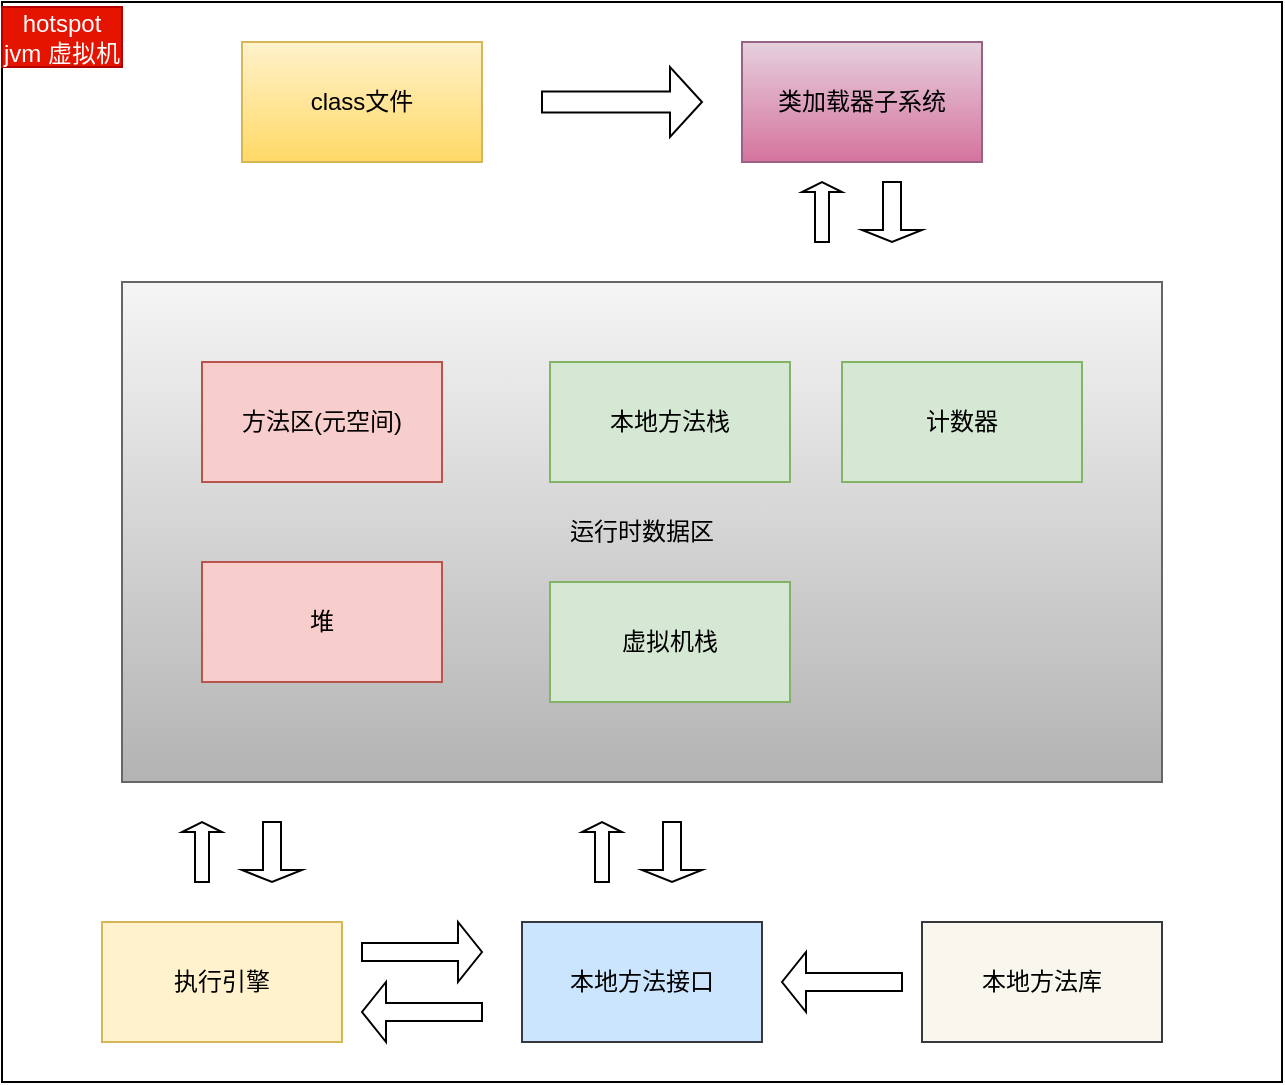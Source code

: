 <mxfile version="20.3.1" type="github" pages="2">
  <diagram id="fM--O3HOY4V_WTV2BpW2" name="jvm 虚拟机结构">
    <mxGraphModel dx="782" dy="474" grid="1" gridSize="10" guides="1" tooltips="1" connect="1" arrows="1" fold="1" page="1" pageScale="1" pageWidth="827" pageHeight="1169" math="0" shadow="0">
      <root>
        <mxCell id="0" />
        <mxCell id="1" parent="0" />
        <mxCell id="mF8VcQJTHpdBpOLF4Zem-32" value="" style="rounded=0;whiteSpace=wrap;html=1;" vertex="1" parent="1">
          <mxGeometry x="80" y="56" width="640" height="540" as="geometry" />
        </mxCell>
        <mxCell id="mF8VcQJTHpdBpOLF4Zem-4" value="运行时数据区" style="rounded=0;whiteSpace=wrap;html=1;fillColor=#f5f5f5;gradientColor=#b3b3b3;strokeColor=#666666;" vertex="1" parent="1">
          <mxGeometry x="140" y="196" width="520" height="250" as="geometry" />
        </mxCell>
        <mxCell id="mF8VcQJTHpdBpOLF4Zem-1" value="class文件" style="rounded=0;whiteSpace=wrap;html=1;fillColor=#fff2cc;gradientColor=#ffd966;strokeColor=#d6b656;" vertex="1" parent="1">
          <mxGeometry x="200" y="76" width="120" height="60" as="geometry" />
        </mxCell>
        <mxCell id="mF8VcQJTHpdBpOLF4Zem-2" value="类加载器子系统" style="rounded=0;whiteSpace=wrap;html=1;fillColor=#e6d0de;gradientColor=#d5739d;strokeColor=#996185;" vertex="1" parent="1">
          <mxGeometry x="450" y="76" width="120" height="60" as="geometry" />
        </mxCell>
        <mxCell id="mF8VcQJTHpdBpOLF4Zem-5" value="执行引擎" style="rounded=0;whiteSpace=wrap;html=1;fillColor=#fff2cc;strokeColor=#d6b656;" vertex="1" parent="1">
          <mxGeometry x="130" y="516" width="120" height="60" as="geometry" />
        </mxCell>
        <mxCell id="mF8VcQJTHpdBpOLF4Zem-6" value="本地方法接口" style="rounded=0;whiteSpace=wrap;html=1;fillColor=#cce5ff;strokeColor=#36393d;" vertex="1" parent="1">
          <mxGeometry x="340" y="516" width="120" height="60" as="geometry" />
        </mxCell>
        <mxCell id="mF8VcQJTHpdBpOLF4Zem-7" value="本地方法库" style="rounded=0;whiteSpace=wrap;html=1;fillColor=#f9f7ed;strokeColor=#36393d;" vertex="1" parent="1">
          <mxGeometry x="540" y="516" width="120" height="60" as="geometry" />
        </mxCell>
        <mxCell id="mF8VcQJTHpdBpOLF4Zem-10" value="方法区(元空间)" style="rounded=0;whiteSpace=wrap;html=1;fillColor=#f8cecc;strokeColor=#b85450;" vertex="1" parent="1">
          <mxGeometry x="180" y="236" width="120" height="60" as="geometry" />
        </mxCell>
        <mxCell id="mF8VcQJTHpdBpOLF4Zem-11" value="堆" style="rounded=0;whiteSpace=wrap;html=1;fillColor=#f8cecc;strokeColor=#b85450;" vertex="1" parent="1">
          <mxGeometry x="180" y="336" width="120" height="60" as="geometry" />
        </mxCell>
        <mxCell id="mF8VcQJTHpdBpOLF4Zem-12" value="本地方法栈" style="rounded=0;whiteSpace=wrap;html=1;fillColor=#d5e8d4;strokeColor=#82b366;" vertex="1" parent="1">
          <mxGeometry x="354" y="236" width="120" height="60" as="geometry" />
        </mxCell>
        <mxCell id="mF8VcQJTHpdBpOLF4Zem-13" value="计数器" style="rounded=0;whiteSpace=wrap;html=1;fillColor=#d5e8d4;strokeColor=#82b366;" vertex="1" parent="1">
          <mxGeometry x="500" y="236" width="120" height="60" as="geometry" />
        </mxCell>
        <mxCell id="mF8VcQJTHpdBpOLF4Zem-14" value="虚拟机栈" style="rounded=0;whiteSpace=wrap;html=1;fillColor=#d5e8d4;strokeColor=#82b366;" vertex="1" parent="1">
          <mxGeometry x="354" y="346" width="120" height="60" as="geometry" />
        </mxCell>
        <mxCell id="mF8VcQJTHpdBpOLF4Zem-15" value="" style="shape=singleArrow;direction=north;whiteSpace=wrap;html=1;arrowWidth=0.35;arrowSize=0.167;" vertex="1" parent="1">
          <mxGeometry x="170" y="466" width="20" height="30" as="geometry" />
        </mxCell>
        <mxCell id="mF8VcQJTHpdBpOLF4Zem-16" value="" style="shape=singleArrow;direction=south;whiteSpace=wrap;html=1;" vertex="1" parent="1">
          <mxGeometry x="200" y="466" width="30" height="30" as="geometry" />
        </mxCell>
        <mxCell id="mF8VcQJTHpdBpOLF4Zem-17" value="" style="shape=singleArrow;whiteSpace=wrap;html=1;" vertex="1" parent="1">
          <mxGeometry x="260" y="516" width="60" height="30" as="geometry" />
        </mxCell>
        <mxCell id="mF8VcQJTHpdBpOLF4Zem-18" value="" style="shape=singleArrow;direction=west;whiteSpace=wrap;html=1;" vertex="1" parent="1">
          <mxGeometry x="260" y="546" width="60" height="30" as="geometry" />
        </mxCell>
        <mxCell id="mF8VcQJTHpdBpOLF4Zem-20" value="" style="shape=singleArrow;direction=west;whiteSpace=wrap;html=1;" vertex="1" parent="1">
          <mxGeometry x="470" y="531" width="60" height="30" as="geometry" />
        </mxCell>
        <mxCell id="mF8VcQJTHpdBpOLF4Zem-24" value="" style="shape=singleArrow;direction=north;whiteSpace=wrap;html=1;arrowWidth=0.35;arrowSize=0.167;" vertex="1" parent="1">
          <mxGeometry x="480" y="146" width="20" height="30" as="geometry" />
        </mxCell>
        <mxCell id="mF8VcQJTHpdBpOLF4Zem-25" value="" style="shape=singleArrow;direction=south;whiteSpace=wrap;html=1;" vertex="1" parent="1">
          <mxGeometry x="510" y="146" width="30" height="30" as="geometry" />
        </mxCell>
        <mxCell id="mF8VcQJTHpdBpOLF4Zem-29" value="" style="shape=singleArrow;direction=north;whiteSpace=wrap;html=1;arrowWidth=0.35;arrowSize=0.167;" vertex="1" parent="1">
          <mxGeometry x="370" y="466" width="20" height="30" as="geometry" />
        </mxCell>
        <mxCell id="mF8VcQJTHpdBpOLF4Zem-30" value="" style="shape=singleArrow;direction=south;whiteSpace=wrap;html=1;" vertex="1" parent="1">
          <mxGeometry x="400" y="466" width="30" height="30" as="geometry" />
        </mxCell>
        <mxCell id="mF8VcQJTHpdBpOLF4Zem-33" value="" style="shape=singleArrow;whiteSpace=wrap;html=1;" vertex="1" parent="1">
          <mxGeometry x="350" y="88.5" width="80" height="35" as="geometry" />
        </mxCell>
        <mxCell id="mF8VcQJTHpdBpOLF4Zem-35" value="hotspot jvm 虚拟机" style="text;html=1;strokeColor=#B20000;fillColor=#e51400;align=center;verticalAlign=middle;whiteSpace=wrap;rounded=0;fontColor=#ffffff;" vertex="1" parent="1">
          <mxGeometry x="80" y="58.5" width="60" height="30" as="geometry" />
        </mxCell>
      </root>
    </mxGraphModel>
  </diagram>
  <diagram id="ImrX3Z7fh1GfxlH-j8y4" name="类加载器">
    <mxGraphModel dx="782" dy="474" grid="1" gridSize="10" guides="1" tooltips="1" connect="1" arrows="1" fold="1" page="1" pageScale="1" pageWidth="827" pageHeight="1169" math="0" shadow="0">
      <root>
        <mxCell id="0" />
        <mxCell id="1" parent="0" />
        <mxCell id="DzRIMEUqt4arAC-24XLq-31" value="" style="rounded=0;whiteSpace=wrap;html=1;fontSize=12;fillColor=#bac8d3;strokeColor=#23445d;" vertex="1" parent="1">
          <mxGeometry x="90" y="70" width="720" height="530" as="geometry" />
        </mxCell>
        <mxCell id="DzRIMEUqt4arAC-24XLq-6" value="" style="edgeStyle=orthogonalEdgeStyle;rounded=0;orthogonalLoop=1;jettySize=auto;html=1;" edge="1" parent="1" source="DzRIMEUqt4arAC-24XLq-3" target="DzRIMEUqt4arAC-24XLq-5">
          <mxGeometry relative="1" as="geometry" />
        </mxCell>
        <mxCell id="DzRIMEUqt4arAC-24XLq-3" value="Loading(装载)阶段" style="rounded=0;whiteSpace=wrap;html=1;fillColor=#fad7ac;strokeColor=#b46504;" vertex="1" parent="1">
          <mxGeometry x="100" y="160" width="120" height="60" as="geometry" />
        </mxCell>
        <mxCell id="DzRIMEUqt4arAC-24XLq-4" value="&lt;b&gt;&lt;font style=&quot;font-size: 18px;&quot;&gt;类加载器&amp;nbsp; &amp;nbsp; 类加载过程&lt;/font&gt;&lt;/b&gt;" style="text;html=1;strokeColor=none;fillColor=none;align=center;verticalAlign=middle;whiteSpace=wrap;rounded=0;" vertex="1" parent="1">
          <mxGeometry x="272.5" y="80" width="215" height="20" as="geometry" />
        </mxCell>
        <mxCell id="DzRIMEUqt4arAC-24XLq-8" value="" style="edgeStyle=orthogonalEdgeStyle;rounded=0;orthogonalLoop=1;jettySize=auto;html=1;" edge="1" parent="1" source="DzRIMEUqt4arAC-24XLq-5" target="DzRIMEUqt4arAC-24XLq-7">
          <mxGeometry relative="1" as="geometry" />
        </mxCell>
        <mxCell id="DzRIMEUqt4arAC-24XLq-10" value="" style="edgeStyle=orthogonalEdgeStyle;rounded=0;orthogonalLoop=1;jettySize=auto;html=1;" edge="1" parent="1" source="DzRIMEUqt4arAC-24XLq-5" target="DzRIMEUqt4arAC-24XLq-9">
          <mxGeometry relative="1" as="geometry" />
        </mxCell>
        <mxCell id="DzRIMEUqt4arAC-24XLq-5" value="Linking(链接)阶段" style="whiteSpace=wrap;html=1;rounded=0;fillColor=#fad7ac;strokeColor=#b46504;" vertex="1" parent="1">
          <mxGeometry x="320" y="160" width="120" height="60" as="geometry" />
        </mxCell>
        <mxCell id="DzRIMEUqt4arAC-24XLq-30" style="edgeStyle=orthogonalEdgeStyle;rounded=0;orthogonalLoop=1;jettySize=auto;html=1;fontSize=12;" edge="1" parent="1" source="DzRIMEUqt4arAC-24XLq-7">
          <mxGeometry relative="1" as="geometry">
            <mxPoint x="700" y="230" as="targetPoint" />
          </mxGeometry>
        </mxCell>
        <mxCell id="DzRIMEUqt4arAC-24XLq-7" value="Initialization(初始化)阶段" style="whiteSpace=wrap;html=1;rounded=0;fillColor=#fad7ac;strokeColor=#b46504;" vertex="1" parent="1">
          <mxGeometry x="550" y="160" width="120" height="60" as="geometry" />
        </mxCell>
        <mxCell id="DzRIMEUqt4arAC-24XLq-9" value="" style="strokeWidth=2;html=1;shape=mxgraph.flowchart.annotation_2;align=left;labelPosition=right;pointerEvents=1;rotation=90;" vertex="1" parent="1">
          <mxGeometry x="355" y="167.5" width="50" height="285" as="geometry" />
        </mxCell>
        <mxCell id="DzRIMEUqt4arAC-24XLq-24" value="" style="edgeStyle=orthogonalEdgeStyle;rounded=0;orthogonalLoop=1;jettySize=auto;html=1;fontSize=18;" edge="1" parent="1" source="DzRIMEUqt4arAC-24XLq-13" target="DzRIMEUqt4arAC-24XLq-23">
          <mxGeometry relative="1" as="geometry" />
        </mxCell>
        <mxCell id="DzRIMEUqt4arAC-24XLq-13" value="1-环节1：链接阶段之Verification(验证)&lt;br&gt;&lt;br&gt;" style="rounded=0;whiteSpace=wrap;html=1;fillColor=#fad9d5;strokeColor=#ae4132;" vertex="1" parent="1">
          <mxGeometry x="180" y="340" width="120" height="60" as="geometry" />
        </mxCell>
        <mxCell id="DzRIMEUqt4arAC-24XLq-17" value="1" style="ellipse;whiteSpace=wrap;html=1;aspect=fixed;strokeWidth=2;fontFamily=Tahoma;spacingBottom=4;spacingRight=2;strokeColor=#B20000;fillColor=#e51400;fontColor=#ffffff;" vertex="1" parent="1">
          <mxGeometry x="140" y="160" width="20" height="20" as="geometry" />
        </mxCell>
        <mxCell id="DzRIMEUqt4arAC-24XLq-18" value="2" style="ellipse;whiteSpace=wrap;html=1;aspect=fixed;strokeWidth=2;fontFamily=Tahoma;spacingBottom=4;spacingRight=2;strokeColor=#B20000;fillColor=#e51400;fontColor=#ffffff;" vertex="1" parent="1">
          <mxGeometry x="370" y="160" width="20" height="20" as="geometry" />
        </mxCell>
        <mxCell id="DzRIMEUqt4arAC-24XLq-19" value="3" style="ellipse;whiteSpace=wrap;html=1;aspect=fixed;strokeWidth=2;fontFamily=Tahoma;spacingBottom=4;spacingRight=2;strokeColor=#B20000;fillColor=#e51400;fontColor=#ffffff;" vertex="1" parent="1">
          <mxGeometry x="600" y="160" width="20" height="20" as="geometry" />
        </mxCell>
        <mxCell id="DzRIMEUqt4arAC-24XLq-26" value="" style="edgeStyle=orthogonalEdgeStyle;rounded=0;orthogonalLoop=1;jettySize=auto;html=1;fontSize=18;" edge="1" parent="1" source="DzRIMEUqt4arAC-24XLq-20" target="DzRIMEUqt4arAC-24XLq-25">
          <mxGeometry relative="1" as="geometry" />
        </mxCell>
        <mxCell id="DzRIMEUqt4arAC-24XLq-20" value="2-环节2：链接阶段之Preparation(准备)" style="rounded=0;whiteSpace=wrap;html=1;fillColor=#fad9d5;strokeColor=#ae4132;" vertex="1" parent="1">
          <mxGeometry x="330" y="340" width="120" height="60" as="geometry" />
        </mxCell>
        <mxCell id="DzRIMEUqt4arAC-24XLq-28" value="" style="edgeStyle=orthogonalEdgeStyle;rounded=0;orthogonalLoop=1;jettySize=auto;html=1;fontSize=18;" edge="1" parent="1" source="DzRIMEUqt4arAC-24XLq-21" target="DzRIMEUqt4arAC-24XLq-27">
          <mxGeometry relative="1" as="geometry" />
        </mxCell>
        <mxCell id="DzRIMEUqt4arAC-24XLq-21" value="3-环节3：链接阶段之Resolution(解析)" style="rounded=0;whiteSpace=wrap;html=1;fillColor=#fad9d5;strokeColor=#ae4132;" vertex="1" parent="1">
          <mxGeometry x="480" y="340" width="120" height="60" as="geometry" />
        </mxCell>
        <mxCell id="DzRIMEUqt4arAC-24XLq-23" value="保证加载的字节码是合法、合理并符合规范的" style="rounded=0;whiteSpace=wrap;html=1;fillColor=#bac8d3;strokeColor=#23445d;" vertex="1" parent="1">
          <mxGeometry x="180" y="480" width="120" height="60" as="geometry" />
        </mxCell>
        <mxCell id="DzRIMEUqt4arAC-24XLq-25" value="为类的静态变量分配内存。并初始化" style="rounded=0;whiteSpace=wrap;html=1;fillColor=#bac8d3;strokeColor=#23445d;" vertex="1" parent="1">
          <mxGeometry x="330" y="480" width="120" height="60" as="geometry" />
        </mxCell>
        <mxCell id="DzRIMEUqt4arAC-24XLq-27" value="将类、接口、字段和方法的符号引用转为直接引用。" style="rounded=0;whiteSpace=wrap;html=1;fillColor=#bac8d3;strokeColor=#23445d;" vertex="1" parent="1">
          <mxGeometry x="480" y="480" width="120" height="60" as="geometry" />
        </mxCell>
        <mxCell id="DzRIMEUqt4arAC-24XLq-29" value="&lt;font style=&quot;font-size: 12px;&quot;&gt;初始化阶段，简言之，为类的静态变量赋予正确的初始值。(显式初始化)&lt;/font&gt;" style="shape=document;whiteSpace=wrap;html=1;boundedLbl=1;fontSize=18;" vertex="1" parent="1">
          <mxGeometry x="600" y="230" width="200" height="100" as="geometry" />
        </mxCell>
        <mxCell id="DzRIMEUqt4arAC-24XLq-35" value="" style="edgeStyle=orthogonalEdgeStyle;rounded=0;orthogonalLoop=1;jettySize=auto;html=1;fontSize=12;" edge="1" parent="1" source="DzRIMEUqt4arAC-24XLq-33" target="DzRIMEUqt4arAC-24XLq-34">
          <mxGeometry relative="1" as="geometry" />
        </mxCell>
        <mxCell id="DzRIMEUqt4arAC-24XLq-33" value="系统类加载器（Bootstrap ClassLoader）" style="rounded=0;whiteSpace=wrap;html=1;fontSize=12;fillColor=#6a00ff;fontColor=#ffffff;strokeColor=#3700CC;" vertex="1" parent="1">
          <mxGeometry x="354" y="680" width="120" height="60" as="geometry" />
        </mxCell>
        <mxCell id="DzRIMEUqt4arAC-24XLq-37" value="" style="edgeStyle=orthogonalEdgeStyle;rounded=0;orthogonalLoop=1;jettySize=auto;html=1;fontSize=12;" edge="1" parent="1" source="DzRIMEUqt4arAC-24XLq-34" target="DzRIMEUqt4arAC-24XLq-36">
          <mxGeometry relative="1" as="geometry" />
        </mxCell>
        <mxCell id="DzRIMEUqt4arAC-24XLq-34" value="扩展类加载器（Extension ClassLoader）" style="rounded=0;whiteSpace=wrap;html=1;fontSize=12;fillColor=#008a00;fontColor=#ffffff;strokeColor=#005700;" vertex="1" parent="1">
          <mxGeometry x="354" y="790" width="120" height="60" as="geometry" />
        </mxCell>
        <mxCell id="DzRIMEUqt4arAC-24XLq-39" value="" style="edgeStyle=orthogonalEdgeStyle;rounded=0;orthogonalLoop=1;jettySize=auto;html=1;fontSize=12;" edge="1" parent="1" source="DzRIMEUqt4arAC-24XLq-36" target="DzRIMEUqt4arAC-24XLq-38">
          <mxGeometry relative="1" as="geometry" />
        </mxCell>
        <mxCell id="DzRIMEUqt4arAC-24XLq-41" style="edgeStyle=orthogonalEdgeStyle;rounded=0;orthogonalLoop=1;jettySize=auto;html=1;fontSize=12;" edge="1" parent="1" source="DzRIMEUqt4arAC-24XLq-36" target="DzRIMEUqt4arAC-24XLq-40">
          <mxGeometry relative="1" as="geometry" />
        </mxCell>
        <mxCell id="DzRIMEUqt4arAC-24XLq-36" value="应用类加载器(AppClassLoader)" style="rounded=0;whiteSpace=wrap;html=1;fontSize=12;fillColor=#1ba1e2;fontColor=#ffffff;strokeColor=#006EAF;" vertex="1" parent="1">
          <mxGeometry x="354" y="910" width="120" height="60" as="geometry" />
        </mxCell>
        <mxCell id="DzRIMEUqt4arAC-24XLq-38" value="自定义类加载器" style="rounded=0;whiteSpace=wrap;html=1;fontSize=12;fillColor=#e3c800;fontColor=#000000;strokeColor=#B09500;" vertex="1" parent="1">
          <mxGeometry x="272.5" y="1010" width="120" height="60" as="geometry" />
        </mxCell>
        <mxCell id="DzRIMEUqt4arAC-24XLq-40" value="自定义类加载器" style="rounded=0;whiteSpace=wrap;html=1;fontSize=12;fillColor=#e3c800;fontColor=#000000;strokeColor=#B09500;" vertex="1" parent="1">
          <mxGeometry x="440" y="1010" width="120" height="60" as="geometry" />
        </mxCell>
      </root>
    </mxGraphModel>
  </diagram>
</mxfile>

